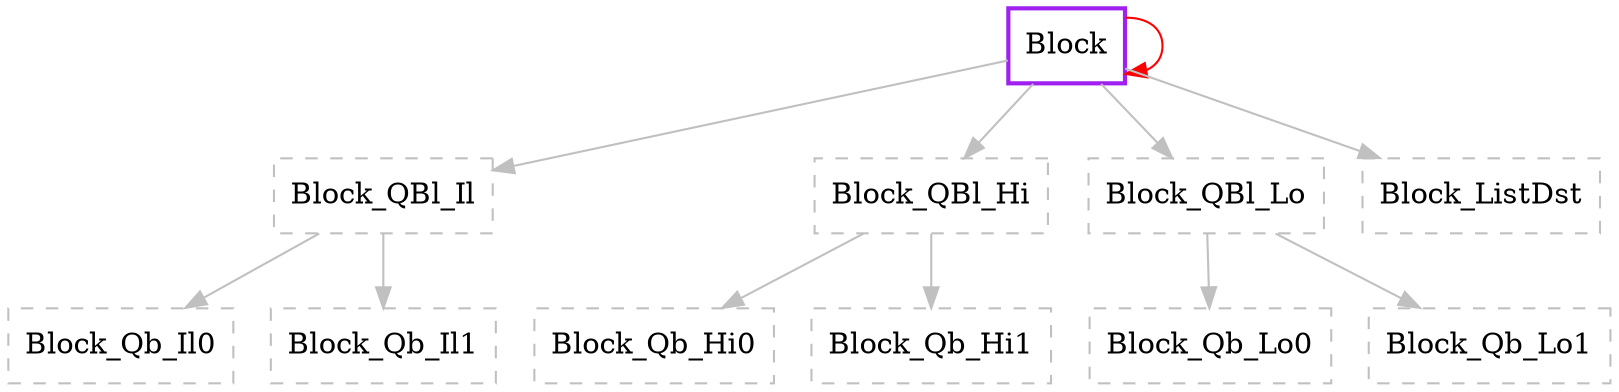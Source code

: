 digraph g {
name="Tut_0";

graph []
edge  [type="defdst"]
node [style     = "filled", fillcolor = "white", color = "black"]

subgraph s1 {
  node  [cpu="0", pattern="P0"];

  
Block[type="block", tperiod="1000000000", pattern="P0", patentry="true", patexit="true", shape     = "rectangle", fillcolor = "white", penwidth=2, color = "purple", qlo="1", qhi="1", qil="1"];
Block_QBl_Il[cpu="0", flags="0x00000009", type="qinfo", shape     = "rectangle", color  = "gray", style  = "dashed"];
Block_Qb_Il0[cpu="0", flags="0x0000000a", type="qbuf", shape     = "rectangle", color  = "gray", style  = "dashed"];
Block_Qb_Il1[cpu="0", flags="0x0000000a", type="qbuf", shape     = "rectangle", color  = "gray", style  = "dashed"];
Block_QBl_Hi[cpu="0", flags="0x00000009", type="qinfo", shape     = "rectangle", color  = "gray", style  = "dashed"];
Block_Qb_Hi0[cpu="0", flags="0x0000000a", type="qbuf", shape     = "rectangle", color  = "gray", style  = "dashed"];
Block_Qb_Hi1[cpu="0", flags="0x0000000a", type="qbuf", shape     = "rectangle", color  = "gray", style  = "dashed"];
Block_QBl_Lo[cpu="0", flags="0x00000009", type="qinfo", shape     = "rectangle", color  = "gray", style  = "dashed"];
Block_Qb_Lo0[cpu="0", flags="0x0000000a", type="qbuf", shape     = "rectangle", color  = "gray", style  = "dashed"];
Block_Qb_Lo1[cpu="0", flags="0x0000000a", type="qbuf", shape     = "rectangle", color  = "gray", style  = "dashed"];
Block_ListDst[cpu="0", flags="0x0000000c", type="listdst", shape     = "rectangle", color  = "gray", style  = "dashed"];
Block->Block_ListDst [type="listdst", color     = "gray"];
Block->Block_QBl_Il [type="prioil", color     = "gray"];
Block->Block_QBl_Hi [type="priohi", color     = "gray"];
Block->Block_QBl_Lo [type="priolo", color     = "gray"];
Block_QBl_Il->Block_Qb_Il0 [type="meta", color     = "gray"];
Block_QBl_Il->Block_Qb_Il1 [type="meta", color     = "gray"];
Block_QBl_Hi->Block_Qb_Hi0 [type="meta", color     = "gray"];
Block_QBl_Hi->Block_Qb_Hi1 [type="meta", color     = "gray"];
Block_QBl_Lo->Block_Qb_Lo0 [type="meta", color     = "gray"];
Block_QBl_Lo->Block_Qb_Lo1 [type="meta", color     = "gray"];
Block->Block [type="defdst", color     = "red"];
}



}
